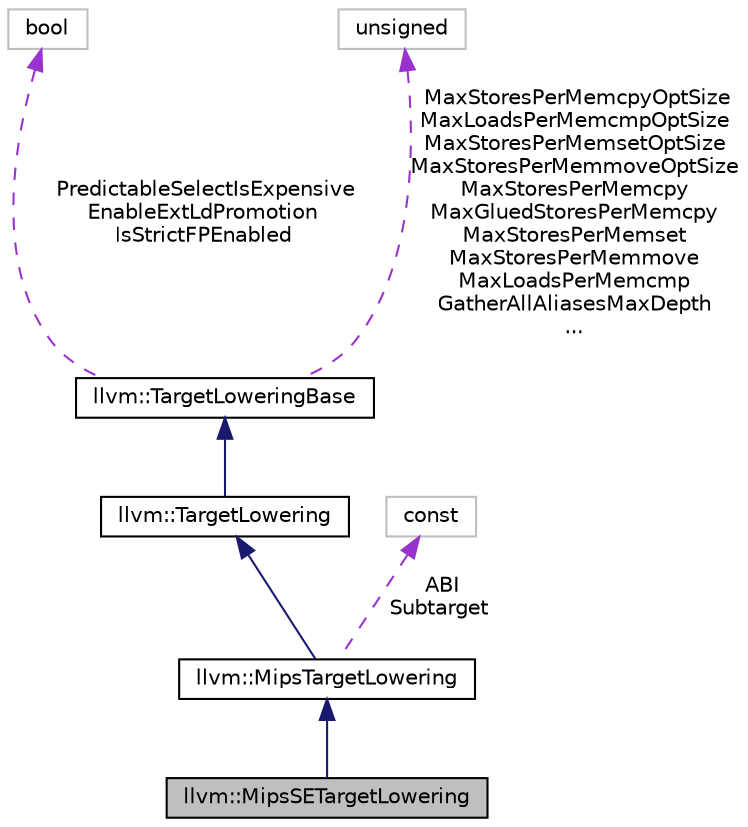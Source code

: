 digraph "llvm::MipsSETargetLowering"
{
 // LATEX_PDF_SIZE
  bgcolor="transparent";
  edge [fontname="Helvetica",fontsize="10",labelfontname="Helvetica",labelfontsize="10"];
  node [fontname="Helvetica",fontsize="10",shape=record];
  Node1 [label="llvm::MipsSETargetLowering",height=0.2,width=0.4,color="black", fillcolor="grey75", style="filled", fontcolor="black",tooltip=" "];
  Node2 -> Node1 [dir="back",color="midnightblue",fontsize="10",style="solid",fontname="Helvetica"];
  Node2 [label="llvm::MipsTargetLowering",height=0.2,width=0.4,color="black",URL="$classllvm_1_1MipsTargetLowering.html",tooltip=" "];
  Node3 -> Node2 [dir="back",color="midnightblue",fontsize="10",style="solid",fontname="Helvetica"];
  Node3 [label="llvm::TargetLowering",height=0.2,width=0.4,color="black",URL="$classllvm_1_1TargetLowering.html",tooltip="This class defines information used to lower LLVM code to legal SelectionDAG operators that the targe..."];
  Node4 -> Node3 [dir="back",color="midnightblue",fontsize="10",style="solid",fontname="Helvetica"];
  Node4 [label="llvm::TargetLoweringBase",height=0.2,width=0.4,color="black",URL="$classllvm_1_1TargetLoweringBase.html",tooltip="This base class for TargetLowering contains the SelectionDAG-independent parts that can be used from ..."];
  Node5 -> Node4 [dir="back",color="darkorchid3",fontsize="10",style="dashed",label=" PredictableSelectIsExpensive\nEnableExtLdPromotion\nIsStrictFPEnabled" ,fontname="Helvetica"];
  Node5 [label="bool",height=0.2,width=0.4,color="grey75",tooltip=" "];
  Node6 -> Node4 [dir="back",color="darkorchid3",fontsize="10",style="dashed",label=" MaxStoresPerMemcpyOptSize\nMaxLoadsPerMemcmpOptSize\nMaxStoresPerMemsetOptSize\nMaxStoresPerMemmoveOptSize\nMaxStoresPerMemcpy\nMaxGluedStoresPerMemcpy\nMaxStoresPerMemset\nMaxStoresPerMemmove\nMaxLoadsPerMemcmp\nGatherAllAliasesMaxDepth\n..." ,fontname="Helvetica"];
  Node6 [label="unsigned",height=0.2,width=0.4,color="grey75",tooltip=" "];
  Node7 -> Node2 [dir="back",color="darkorchid3",fontsize="10",style="dashed",label=" ABI\nSubtarget" ,fontname="Helvetica"];
  Node7 [label="const",height=0.2,width=0.4,color="grey75",tooltip=" "];
}
